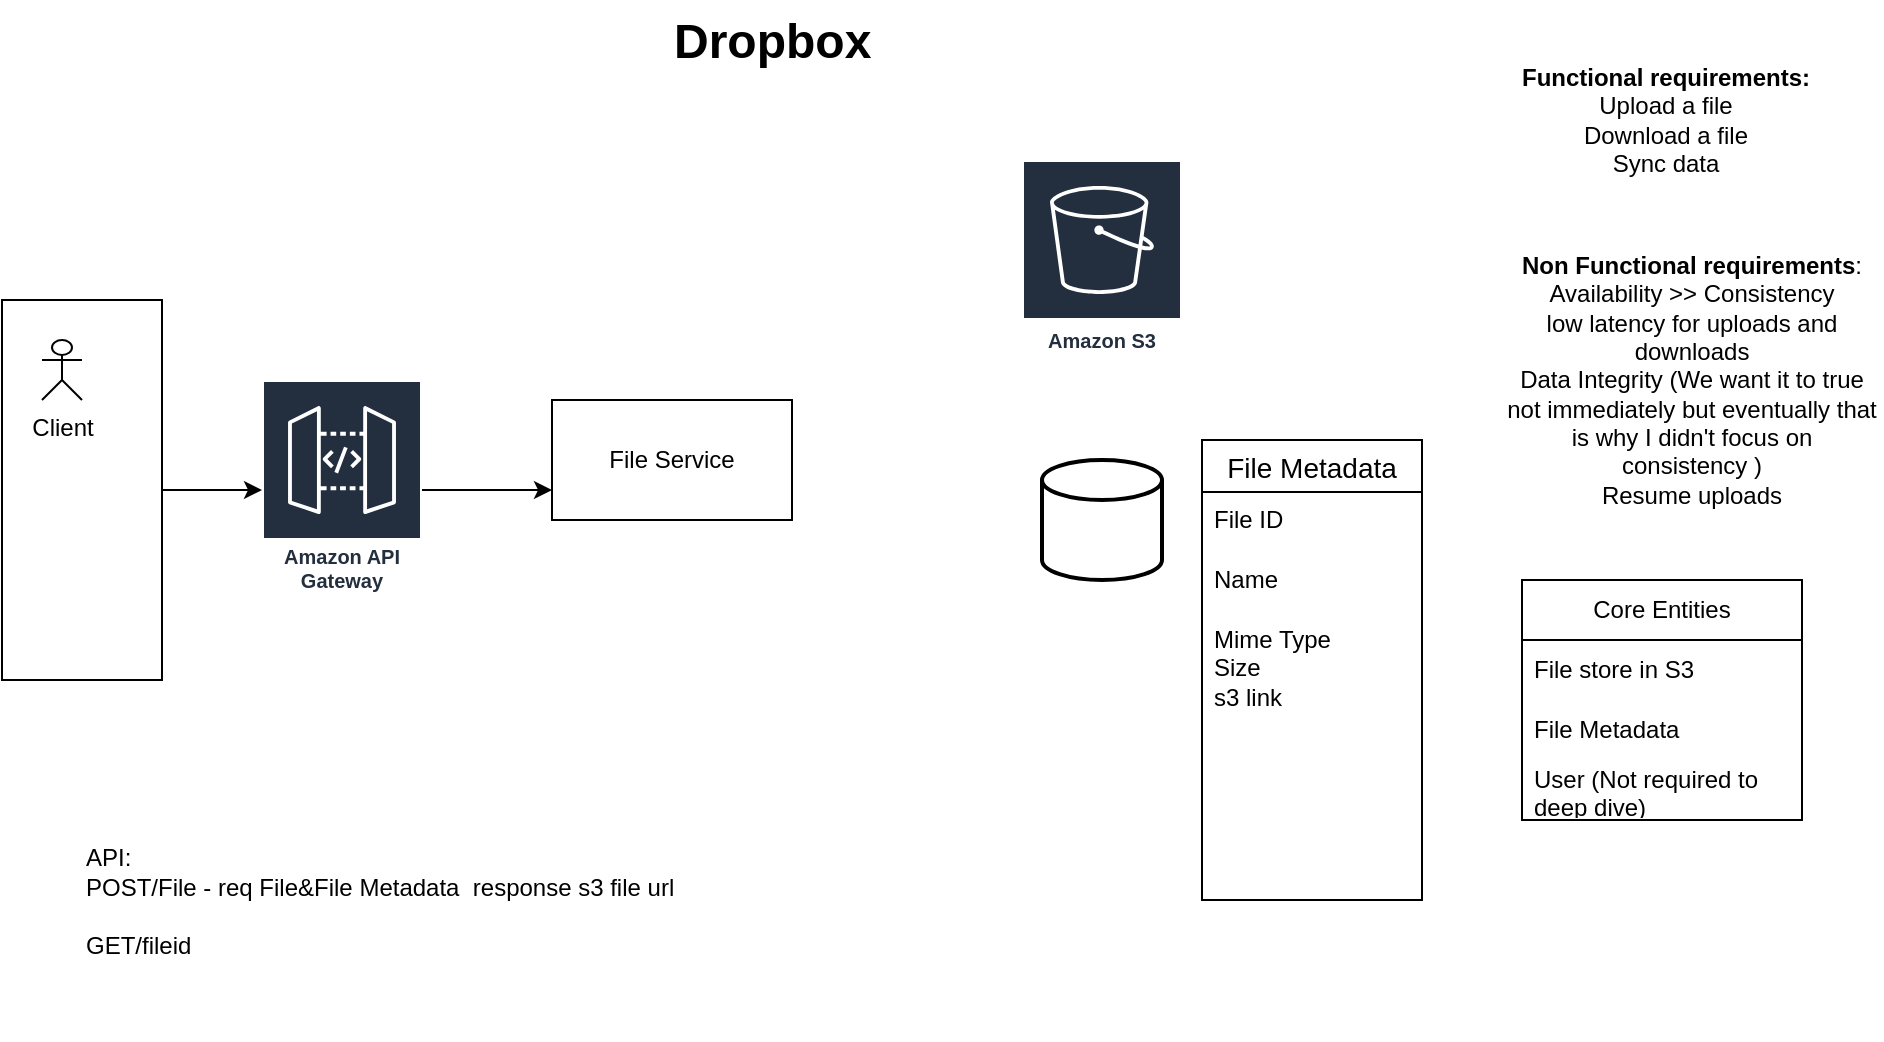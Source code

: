 <mxfile version="27.1.6">
  <diagram name="Page-1" id="qjQhUiNkGIXk8sPegivS">
    <mxGraphModel dx="1592" dy="508" grid="1" gridSize="10" guides="1" tooltips="1" connect="1" arrows="1" fold="1" page="1" pageScale="1" pageWidth="827" pageHeight="1169" math="0" shadow="0">
      <root>
        <mxCell id="0" />
        <mxCell id="1" parent="0" />
        <mxCell id="KwXzedkXwJMO5qFz7Lfk-1" value="&lt;h1 style=&quot;margin-top: 0px;&quot;&gt;Dropbox&lt;/h1&gt;" style="text;html=1;whiteSpace=wrap;overflow=hidden;rounded=0;" vertex="1" parent="1">
          <mxGeometry x="234" y="10" width="156" height="40" as="geometry" />
        </mxCell>
        <mxCell id="KwXzedkXwJMO5qFz7Lfk-2" value="&lt;b&gt;Functional requirements:&lt;/b&gt;&lt;div&gt;Upload a file&lt;/div&gt;&lt;div&gt;Download a file&lt;/div&gt;&lt;div&gt;Sync data&lt;/div&gt;" style="text;html=1;align=center;verticalAlign=middle;whiteSpace=wrap;rounded=0;" vertex="1" parent="1">
          <mxGeometry x="637" y="40" width="190" height="60" as="geometry" />
        </mxCell>
        <mxCell id="KwXzedkXwJMO5qFz7Lfk-3" value="&lt;b&gt;Non Functional requirements&lt;/b&gt;:&lt;div&gt;Availability &amp;gt;&amp;gt; Consistency&lt;br&gt;low latency for uploads and downloads&lt;br&gt;Data Integrity (We want it to true not immediately but eventually that is why I didn&#39;t focus on consistency&lt;span style=&quot;background-color: transparent; color: light-dark(rgb(0, 0, 0), rgb(255, 255, 255));&quot;&gt;&amp;nbsp;)&lt;/span&gt;&lt;/div&gt;&lt;div&gt;Resume uploads&lt;/div&gt;" style="text;html=1;align=center;verticalAlign=middle;whiteSpace=wrap;rounded=0;" vertex="1" parent="1">
          <mxGeometry x="650" y="170" width="190" height="60" as="geometry" />
        </mxCell>
        <mxCell id="KwXzedkXwJMO5qFz7Lfk-4" value="Core Entities" style="swimlane;fontStyle=0;childLayout=stackLayout;horizontal=1;startSize=30;horizontalStack=0;resizeParent=1;resizeParentMax=0;resizeLast=0;collapsible=1;marginBottom=0;whiteSpace=wrap;html=1;" vertex="1" parent="1">
          <mxGeometry x="660" y="300" width="140" height="120" as="geometry" />
        </mxCell>
        <mxCell id="KwXzedkXwJMO5qFz7Lfk-5" value="File store in S3" style="text;strokeColor=none;fillColor=none;align=left;verticalAlign=middle;spacingLeft=4;spacingRight=4;overflow=hidden;points=[[0,0.5],[1,0.5]];portConstraint=eastwest;rotatable=0;whiteSpace=wrap;html=1;" vertex="1" parent="KwXzedkXwJMO5qFz7Lfk-4">
          <mxGeometry y="30" width="140" height="30" as="geometry" />
        </mxCell>
        <mxCell id="KwXzedkXwJMO5qFz7Lfk-6" value="File Metadata" style="text;strokeColor=none;fillColor=none;align=left;verticalAlign=middle;spacingLeft=4;spacingRight=4;overflow=hidden;points=[[0,0.5],[1,0.5]];portConstraint=eastwest;rotatable=0;whiteSpace=wrap;html=1;" vertex="1" parent="KwXzedkXwJMO5qFz7Lfk-4">
          <mxGeometry y="60" width="140" height="30" as="geometry" />
        </mxCell>
        <mxCell id="KwXzedkXwJMO5qFz7Lfk-7" value="User (Not required to deep dive)" style="text;strokeColor=none;fillColor=none;align=left;verticalAlign=middle;spacingLeft=4;spacingRight=4;overflow=hidden;points=[[0,0.5],[1,0.5]];portConstraint=eastwest;rotatable=0;whiteSpace=wrap;html=1;" vertex="1" parent="KwXzedkXwJMO5qFz7Lfk-4">
          <mxGeometry y="90" width="140" height="30" as="geometry" />
        </mxCell>
        <mxCell id="KwXzedkXwJMO5qFz7Lfk-14" style="edgeStyle=orthogonalEdgeStyle;rounded=0;orthogonalLoop=1;jettySize=auto;html=1;" edge="1" parent="1" source="KwXzedkXwJMO5qFz7Lfk-8" target="KwXzedkXwJMO5qFz7Lfk-10">
          <mxGeometry relative="1" as="geometry" />
        </mxCell>
        <mxCell id="KwXzedkXwJMO5qFz7Lfk-8" value="" style="rounded=0;whiteSpace=wrap;html=1;" vertex="1" parent="1">
          <mxGeometry x="-100" y="160" width="80" height="190" as="geometry" />
        </mxCell>
        <mxCell id="KwXzedkXwJMO5qFz7Lfk-9" value="Client" style="shape=umlActor;verticalLabelPosition=bottom;verticalAlign=top;html=1;outlineConnect=0;" vertex="1" parent="1">
          <mxGeometry x="-80" y="180" width="20" height="30" as="geometry" />
        </mxCell>
        <mxCell id="KwXzedkXwJMO5qFz7Lfk-13" style="edgeStyle=orthogonalEdgeStyle;rounded=0;orthogonalLoop=1;jettySize=auto;html=1;entryX=0;entryY=0.75;entryDx=0;entryDy=0;" edge="1" parent="1" source="KwXzedkXwJMO5qFz7Lfk-10" target="KwXzedkXwJMO5qFz7Lfk-11">
          <mxGeometry relative="1" as="geometry" />
        </mxCell>
        <mxCell id="KwXzedkXwJMO5qFz7Lfk-10" value="Amazon API Gateway" style="sketch=0;outlineConnect=0;fontColor=#232F3E;gradientColor=none;strokeColor=#ffffff;fillColor=#232F3E;dashed=0;verticalLabelPosition=middle;verticalAlign=bottom;align=center;html=1;whiteSpace=wrap;fontSize=10;fontStyle=1;spacing=3;shape=mxgraph.aws4.productIcon;prIcon=mxgraph.aws4.api_gateway;" vertex="1" parent="1">
          <mxGeometry x="30" y="200" width="80" height="110" as="geometry" />
        </mxCell>
        <mxCell id="KwXzedkXwJMO5qFz7Lfk-11" value="File Service" style="rounded=0;whiteSpace=wrap;html=1;" vertex="1" parent="1">
          <mxGeometry x="175" y="210" width="120" height="60" as="geometry" />
        </mxCell>
        <mxCell id="KwXzedkXwJMO5qFz7Lfk-12" value="API:&lt;div&gt;POST/File - req File&amp;amp;File Metadata&amp;nbsp; response s3 file url&lt;/div&gt;&lt;div&gt;&lt;br&gt;&lt;/div&gt;&lt;div&gt;GET/fileid&lt;/div&gt;&lt;div&gt;&lt;br&gt;&lt;/div&gt;&lt;div&gt;&lt;br&gt;&lt;/div&gt;" style="text;html=1;align=left;verticalAlign=middle;whiteSpace=wrap;rounded=0;" vertex="1" parent="1">
          <mxGeometry x="-60" y="420" width="590" height="110" as="geometry" />
        </mxCell>
        <mxCell id="KwXzedkXwJMO5qFz7Lfk-15" value="Amazon S3" style="sketch=0;outlineConnect=0;fontColor=#232F3E;gradientColor=none;strokeColor=#ffffff;fillColor=#232F3E;dashed=0;verticalLabelPosition=middle;verticalAlign=bottom;align=center;html=1;whiteSpace=wrap;fontSize=10;fontStyle=1;spacing=3;shape=mxgraph.aws4.productIcon;prIcon=mxgraph.aws4.s3;" vertex="1" parent="1">
          <mxGeometry x="410" y="90" width="80" height="100" as="geometry" />
        </mxCell>
        <mxCell id="KwXzedkXwJMO5qFz7Lfk-16" value="" style="strokeWidth=2;html=1;shape=mxgraph.flowchart.database;whiteSpace=wrap;" vertex="1" parent="1">
          <mxGeometry x="420" y="240" width="60" height="60" as="geometry" />
        </mxCell>
        <mxCell id="KwXzedkXwJMO5qFz7Lfk-19" value="File Metadata" style="swimlane;fontStyle=0;childLayout=stackLayout;horizontal=1;startSize=26;horizontalStack=0;resizeParent=1;resizeParentMax=0;resizeLast=0;collapsible=1;marginBottom=0;align=center;fontSize=14;" vertex="1" parent="1">
          <mxGeometry x="500" y="230" width="110" height="230" as="geometry" />
        </mxCell>
        <mxCell id="KwXzedkXwJMO5qFz7Lfk-20" value="File ID" style="text;strokeColor=none;fillColor=none;spacingLeft=4;spacingRight=4;overflow=hidden;rotatable=0;points=[[0,0.5],[1,0.5]];portConstraint=eastwest;fontSize=12;whiteSpace=wrap;html=1;" vertex="1" parent="KwXzedkXwJMO5qFz7Lfk-19">
          <mxGeometry y="26" width="110" height="30" as="geometry" />
        </mxCell>
        <mxCell id="KwXzedkXwJMO5qFz7Lfk-21" value="Name" style="text;strokeColor=none;fillColor=none;spacingLeft=4;spacingRight=4;overflow=hidden;rotatable=0;points=[[0,0.5],[1,0.5]];portConstraint=eastwest;fontSize=12;whiteSpace=wrap;html=1;" vertex="1" parent="KwXzedkXwJMO5qFz7Lfk-19">
          <mxGeometry y="56" width="110" height="30" as="geometry" />
        </mxCell>
        <mxCell id="KwXzedkXwJMO5qFz7Lfk-22" value="Mime Type&lt;div&gt;Size&lt;/div&gt;&lt;div&gt;s3 link&lt;/div&gt;" style="text;strokeColor=none;fillColor=none;spacingLeft=4;spacingRight=4;overflow=hidden;rotatable=0;points=[[0,0.5],[1,0.5]];portConstraint=eastwest;fontSize=12;whiteSpace=wrap;html=1;" vertex="1" parent="KwXzedkXwJMO5qFz7Lfk-19">
          <mxGeometry y="86" width="110" height="144" as="geometry" />
        </mxCell>
      </root>
    </mxGraphModel>
  </diagram>
</mxfile>
